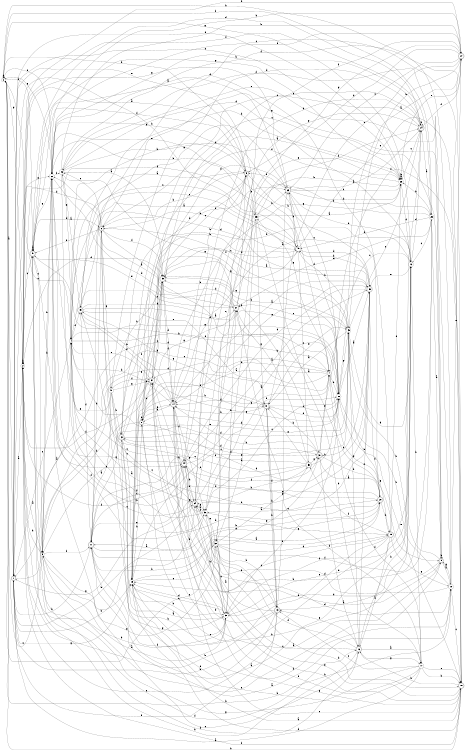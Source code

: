 digraph n39_7 {
__start0 [label="" shape="none"];

rankdir=LR;
size="8,5";

s0 [style="filled", color="black", fillcolor="white" shape="circle", label="0"];
s1 [style="rounded,filled", color="black", fillcolor="white" shape="doublecircle", label="1"];
s2 [style="filled", color="black", fillcolor="white" shape="circle", label="2"];
s3 [style="filled", color="black", fillcolor="white" shape="circle", label="3"];
s4 [style="filled", color="black", fillcolor="white" shape="circle", label="4"];
s5 [style="rounded,filled", color="black", fillcolor="white" shape="doublecircle", label="5"];
s6 [style="rounded,filled", color="black", fillcolor="white" shape="doublecircle", label="6"];
s7 [style="filled", color="black", fillcolor="white" shape="circle", label="7"];
s8 [style="rounded,filled", color="black", fillcolor="white" shape="doublecircle", label="8"];
s9 [style="rounded,filled", color="black", fillcolor="white" shape="doublecircle", label="9"];
s10 [style="filled", color="black", fillcolor="white" shape="circle", label="10"];
s11 [style="rounded,filled", color="black", fillcolor="white" shape="doublecircle", label="11"];
s12 [style="filled", color="black", fillcolor="white" shape="circle", label="12"];
s13 [style="rounded,filled", color="black", fillcolor="white" shape="doublecircle", label="13"];
s14 [style="rounded,filled", color="black", fillcolor="white" shape="doublecircle", label="14"];
s15 [style="rounded,filled", color="black", fillcolor="white" shape="doublecircle", label="15"];
s16 [style="rounded,filled", color="black", fillcolor="white" shape="doublecircle", label="16"];
s17 [style="filled", color="black", fillcolor="white" shape="circle", label="17"];
s18 [style="rounded,filled", color="black", fillcolor="white" shape="doublecircle", label="18"];
s19 [style="filled", color="black", fillcolor="white" shape="circle", label="19"];
s20 [style="rounded,filled", color="black", fillcolor="white" shape="doublecircle", label="20"];
s21 [style="rounded,filled", color="black", fillcolor="white" shape="doublecircle", label="21"];
s22 [style="filled", color="black", fillcolor="white" shape="circle", label="22"];
s23 [style="rounded,filled", color="black", fillcolor="white" shape="doublecircle", label="23"];
s24 [style="rounded,filled", color="black", fillcolor="white" shape="doublecircle", label="24"];
s25 [style="filled", color="black", fillcolor="white" shape="circle", label="25"];
s26 [style="filled", color="black", fillcolor="white" shape="circle", label="26"];
s27 [style="rounded,filled", color="black", fillcolor="white" shape="doublecircle", label="27"];
s28 [style="filled", color="black", fillcolor="white" shape="circle", label="28"];
s29 [style="rounded,filled", color="black", fillcolor="white" shape="doublecircle", label="29"];
s30 [style="rounded,filled", color="black", fillcolor="white" shape="doublecircle", label="30"];
s31 [style="rounded,filled", color="black", fillcolor="white" shape="doublecircle", label="31"];
s32 [style="rounded,filled", color="black", fillcolor="white" shape="doublecircle", label="32"];
s33 [style="rounded,filled", color="black", fillcolor="white" shape="doublecircle", label="33"];
s34 [style="rounded,filled", color="black", fillcolor="white" shape="doublecircle", label="34"];
s35 [style="filled", color="black", fillcolor="white" shape="circle", label="35"];
s36 [style="filled", color="black", fillcolor="white" shape="circle", label="36"];
s37 [style="rounded,filled", color="black", fillcolor="white" shape="doublecircle", label="37"];
s38 [style="filled", color="black", fillcolor="white" shape="circle", label="38"];
s39 [style="rounded,filled", color="black", fillcolor="white" shape="doublecircle", label="39"];
s40 [style="filled", color="black", fillcolor="white" shape="circle", label="40"];
s41 [style="filled", color="black", fillcolor="white" shape="circle", label="41"];
s42 [style="rounded,filled", color="black", fillcolor="white" shape="doublecircle", label="42"];
s43 [style="filled", color="black", fillcolor="white" shape="circle", label="43"];
s44 [style="rounded,filled", color="black", fillcolor="white" shape="doublecircle", label="44"];
s45 [style="rounded,filled", color="black", fillcolor="white" shape="doublecircle", label="45"];
s46 [style="filled", color="black", fillcolor="white" shape="circle", label="46"];
s47 [style="rounded,filled", color="black", fillcolor="white" shape="doublecircle", label="47"];
s0 -> s1 [label="a"];
s0 -> s5 [label="b"];
s0 -> s4 [label="c"];
s0 -> s47 [label="d"];
s0 -> s22 [label="e"];
s0 -> s25 [label="f"];
s0 -> s0 [label="g"];
s0 -> s10 [label="h"];
s1 -> s2 [label="a"];
s1 -> s34 [label="b"];
s1 -> s26 [label="c"];
s1 -> s7 [label="d"];
s1 -> s26 [label="e"];
s1 -> s13 [label="f"];
s1 -> s19 [label="g"];
s1 -> s11 [label="h"];
s2 -> s3 [label="a"];
s2 -> s38 [label="b"];
s2 -> s47 [label="c"];
s2 -> s39 [label="d"];
s2 -> s22 [label="e"];
s2 -> s44 [label="f"];
s2 -> s0 [label="g"];
s2 -> s2 [label="h"];
s3 -> s4 [label="a"];
s3 -> s22 [label="b"];
s3 -> s0 [label="c"];
s3 -> s16 [label="d"];
s3 -> s9 [label="e"];
s3 -> s11 [label="f"];
s3 -> s19 [label="g"];
s3 -> s2 [label="h"];
s4 -> s5 [label="a"];
s4 -> s5 [label="b"];
s4 -> s1 [label="c"];
s4 -> s29 [label="d"];
s4 -> s28 [label="e"];
s4 -> s45 [label="f"];
s4 -> s28 [label="g"];
s4 -> s36 [label="h"];
s5 -> s2 [label="a"];
s5 -> s6 [label="b"];
s5 -> s39 [label="c"];
s5 -> s19 [label="d"];
s5 -> s35 [label="e"];
s5 -> s47 [label="f"];
s5 -> s22 [label="g"];
s5 -> s7 [label="h"];
s6 -> s7 [label="a"];
s6 -> s20 [label="b"];
s6 -> s46 [label="c"];
s6 -> s1 [label="d"];
s6 -> s47 [label="e"];
s6 -> s39 [label="f"];
s6 -> s41 [label="g"];
s6 -> s40 [label="h"];
s7 -> s8 [label="a"];
s7 -> s28 [label="b"];
s7 -> s3 [label="c"];
s7 -> s1 [label="d"];
s7 -> s14 [label="e"];
s7 -> s17 [label="f"];
s7 -> s35 [label="g"];
s7 -> s37 [label="h"];
s8 -> s9 [label="a"];
s8 -> s8 [label="b"];
s8 -> s37 [label="c"];
s8 -> s29 [label="d"];
s8 -> s23 [label="e"];
s8 -> s3 [label="f"];
s8 -> s14 [label="g"];
s8 -> s31 [label="h"];
s9 -> s10 [label="a"];
s9 -> s9 [label="b"];
s9 -> s6 [label="c"];
s9 -> s38 [label="d"];
s9 -> s46 [label="e"];
s9 -> s37 [label="f"];
s9 -> s6 [label="g"];
s9 -> s43 [label="h"];
s10 -> s11 [label="a"];
s10 -> s28 [label="b"];
s10 -> s18 [label="c"];
s10 -> s34 [label="d"];
s10 -> s27 [label="e"];
s10 -> s46 [label="f"];
s10 -> s9 [label="g"];
s10 -> s0 [label="h"];
s11 -> s12 [label="a"];
s11 -> s32 [label="b"];
s11 -> s44 [label="c"];
s11 -> s6 [label="d"];
s11 -> s44 [label="e"];
s11 -> s27 [label="f"];
s11 -> s20 [label="g"];
s11 -> s20 [label="h"];
s12 -> s13 [label="a"];
s12 -> s17 [label="b"];
s12 -> s7 [label="c"];
s12 -> s24 [label="d"];
s12 -> s29 [label="e"];
s12 -> s38 [label="f"];
s12 -> s0 [label="g"];
s12 -> s42 [label="h"];
s13 -> s14 [label="a"];
s13 -> s37 [label="b"];
s13 -> s8 [label="c"];
s13 -> s42 [label="d"];
s13 -> s2 [label="e"];
s13 -> s36 [label="f"];
s13 -> s23 [label="g"];
s13 -> s31 [label="h"];
s14 -> s15 [label="a"];
s14 -> s5 [label="b"];
s14 -> s18 [label="c"];
s14 -> s45 [label="d"];
s14 -> s8 [label="e"];
s14 -> s44 [label="f"];
s14 -> s36 [label="g"];
s14 -> s4 [label="h"];
s15 -> s16 [label="a"];
s15 -> s2 [label="b"];
s15 -> s19 [label="c"];
s15 -> s47 [label="d"];
s15 -> s26 [label="e"];
s15 -> s33 [label="f"];
s15 -> s10 [label="g"];
s15 -> s1 [label="h"];
s16 -> s17 [label="a"];
s16 -> s47 [label="b"];
s16 -> s36 [label="c"];
s16 -> s32 [label="d"];
s16 -> s13 [label="e"];
s16 -> s29 [label="f"];
s16 -> s17 [label="g"];
s16 -> s24 [label="h"];
s17 -> s1 [label="a"];
s17 -> s18 [label="b"];
s17 -> s13 [label="c"];
s17 -> s21 [label="d"];
s17 -> s18 [label="e"];
s17 -> s14 [label="f"];
s17 -> s47 [label="g"];
s17 -> s19 [label="h"];
s18 -> s19 [label="a"];
s18 -> s0 [label="b"];
s18 -> s22 [label="c"];
s18 -> s19 [label="d"];
s18 -> s44 [label="e"];
s18 -> s2 [label="f"];
s18 -> s14 [label="g"];
s18 -> s16 [label="h"];
s19 -> s20 [label="a"];
s19 -> s12 [label="b"];
s19 -> s24 [label="c"];
s19 -> s10 [label="d"];
s19 -> s32 [label="e"];
s19 -> s31 [label="f"];
s19 -> s43 [label="g"];
s19 -> s8 [label="h"];
s20 -> s21 [label="a"];
s20 -> s43 [label="b"];
s20 -> s0 [label="c"];
s20 -> s22 [label="d"];
s20 -> s44 [label="e"];
s20 -> s15 [label="f"];
s20 -> s7 [label="g"];
s20 -> s22 [label="h"];
s21 -> s22 [label="a"];
s21 -> s25 [label="b"];
s21 -> s45 [label="c"];
s21 -> s5 [label="d"];
s21 -> s47 [label="e"];
s21 -> s36 [label="f"];
s21 -> s19 [label="g"];
s21 -> s39 [label="h"];
s22 -> s23 [label="a"];
s22 -> s3 [label="b"];
s22 -> s16 [label="c"];
s22 -> s21 [label="d"];
s22 -> s35 [label="e"];
s22 -> s46 [label="f"];
s22 -> s0 [label="g"];
s22 -> s27 [label="h"];
s23 -> s24 [label="a"];
s23 -> s12 [label="b"];
s23 -> s26 [label="c"];
s23 -> s40 [label="d"];
s23 -> s45 [label="e"];
s23 -> s5 [label="f"];
s23 -> s2 [label="g"];
s23 -> s26 [label="h"];
s24 -> s25 [label="a"];
s24 -> s24 [label="b"];
s24 -> s43 [label="c"];
s24 -> s44 [label="d"];
s24 -> s39 [label="e"];
s24 -> s27 [label="f"];
s24 -> s34 [label="g"];
s24 -> s22 [label="h"];
s25 -> s9 [label="a"];
s25 -> s26 [label="b"];
s25 -> s12 [label="c"];
s25 -> s40 [label="d"];
s25 -> s21 [label="e"];
s25 -> s2 [label="f"];
s25 -> s14 [label="g"];
s25 -> s37 [label="h"];
s26 -> s26 [label="a"];
s26 -> s26 [label="b"];
s26 -> s24 [label="c"];
s26 -> s12 [label="d"];
s26 -> s27 [label="e"];
s26 -> s8 [label="f"];
s26 -> s47 [label="g"];
s26 -> s38 [label="h"];
s27 -> s28 [label="a"];
s27 -> s2 [label="b"];
s27 -> s23 [label="c"];
s27 -> s5 [label="d"];
s27 -> s31 [label="e"];
s27 -> s32 [label="f"];
s27 -> s32 [label="g"];
s27 -> s43 [label="h"];
s28 -> s29 [label="a"];
s28 -> s8 [label="b"];
s28 -> s23 [label="c"];
s28 -> s23 [label="d"];
s28 -> s18 [label="e"];
s28 -> s38 [label="f"];
s28 -> s43 [label="g"];
s28 -> s39 [label="h"];
s29 -> s14 [label="a"];
s29 -> s30 [label="b"];
s29 -> s36 [label="c"];
s29 -> s44 [label="d"];
s29 -> s14 [label="e"];
s29 -> s20 [label="f"];
s29 -> s1 [label="g"];
s29 -> s40 [label="h"];
s30 -> s20 [label="a"];
s30 -> s31 [label="b"];
s30 -> s42 [label="c"];
s30 -> s16 [label="d"];
s30 -> s7 [label="e"];
s30 -> s18 [label="f"];
s30 -> s9 [label="g"];
s30 -> s14 [label="h"];
s31 -> s32 [label="a"];
s31 -> s13 [label="b"];
s31 -> s28 [label="c"];
s31 -> s28 [label="d"];
s31 -> s43 [label="e"];
s31 -> s13 [label="f"];
s31 -> s45 [label="g"];
s31 -> s14 [label="h"];
s32 -> s33 [label="a"];
s32 -> s13 [label="b"];
s32 -> s38 [label="c"];
s32 -> s15 [label="d"];
s32 -> s3 [label="e"];
s32 -> s25 [label="f"];
s32 -> s30 [label="g"];
s32 -> s18 [label="h"];
s33 -> s21 [label="a"];
s33 -> s34 [label="b"];
s33 -> s45 [label="c"];
s33 -> s11 [label="d"];
s33 -> s31 [label="e"];
s33 -> s42 [label="f"];
s33 -> s30 [label="g"];
s33 -> s28 [label="h"];
s34 -> s4 [label="a"];
s34 -> s1 [label="b"];
s34 -> s35 [label="c"];
s34 -> s10 [label="d"];
s34 -> s26 [label="e"];
s34 -> s28 [label="f"];
s34 -> s36 [label="g"];
s34 -> s44 [label="h"];
s35 -> s26 [label="a"];
s35 -> s17 [label="b"];
s35 -> s4 [label="c"];
s35 -> s36 [label="d"];
s35 -> s1 [label="e"];
s35 -> s24 [label="f"];
s35 -> s31 [label="g"];
s35 -> s23 [label="h"];
s36 -> s11 [label="a"];
s36 -> s34 [label="b"];
s36 -> s28 [label="c"];
s36 -> s34 [label="d"];
s36 -> s32 [label="e"];
s36 -> s4 [label="f"];
s36 -> s15 [label="g"];
s36 -> s37 [label="h"];
s37 -> s26 [label="a"];
s37 -> s38 [label="b"];
s37 -> s39 [label="c"];
s37 -> s23 [label="d"];
s37 -> s4 [label="e"];
s37 -> s2 [label="f"];
s37 -> s28 [label="g"];
s37 -> s3 [label="h"];
s38 -> s3 [label="a"];
s38 -> s21 [label="b"];
s38 -> s19 [label="c"];
s38 -> s19 [label="d"];
s38 -> s12 [label="e"];
s38 -> s11 [label="f"];
s38 -> s6 [label="g"];
s38 -> s34 [label="h"];
s39 -> s29 [label="a"];
s39 -> s30 [label="b"];
s39 -> s40 [label="c"];
s39 -> s14 [label="d"];
s39 -> s19 [label="e"];
s39 -> s14 [label="f"];
s39 -> s37 [label="g"];
s39 -> s41 [label="h"];
s40 -> s4 [label="a"];
s40 -> s1 [label="b"];
s40 -> s33 [label="c"];
s40 -> s29 [label="d"];
s40 -> s18 [label="e"];
s40 -> s2 [label="f"];
s40 -> s39 [label="g"];
s40 -> s22 [label="h"];
s41 -> s11 [label="a"];
s41 -> s38 [label="b"];
s41 -> s34 [label="c"];
s41 -> s24 [label="d"];
s41 -> s22 [label="e"];
s41 -> s37 [label="f"];
s41 -> s37 [label="g"];
s41 -> s42 [label="h"];
s42 -> s38 [label="a"];
s42 -> s38 [label="b"];
s42 -> s19 [label="c"];
s42 -> s30 [label="d"];
s42 -> s39 [label="e"];
s42 -> s39 [label="f"];
s42 -> s43 [label="g"];
s42 -> s40 [label="h"];
s43 -> s31 [label="a"];
s43 -> s16 [label="b"];
s43 -> s21 [label="c"];
s43 -> s11 [label="d"];
s43 -> s4 [label="e"];
s43 -> s6 [label="f"];
s43 -> s12 [label="g"];
s43 -> s40 [label="h"];
s44 -> s28 [label="a"];
s44 -> s29 [label="b"];
s44 -> s4 [label="c"];
s44 -> s5 [label="d"];
s44 -> s34 [label="e"];
s44 -> s30 [label="f"];
s44 -> s22 [label="g"];
s44 -> s18 [label="h"];
s45 -> s46 [label="a"];
s45 -> s26 [label="b"];
s45 -> s40 [label="c"];
s45 -> s28 [label="d"];
s45 -> s31 [label="e"];
s45 -> s11 [label="f"];
s45 -> s21 [label="g"];
s45 -> s14 [label="h"];
s46 -> s39 [label="a"];
s46 -> s27 [label="b"];
s46 -> s34 [label="c"];
s46 -> s12 [label="d"];
s46 -> s4 [label="e"];
s46 -> s18 [label="f"];
s46 -> s43 [label="g"];
s46 -> s29 [label="h"];
s47 -> s47 [label="a"];
s47 -> s6 [label="b"];
s47 -> s3 [label="c"];
s47 -> s24 [label="d"];
s47 -> s44 [label="e"];
s47 -> s16 [label="f"];
s47 -> s22 [label="g"];
s47 -> s7 [label="h"];

}